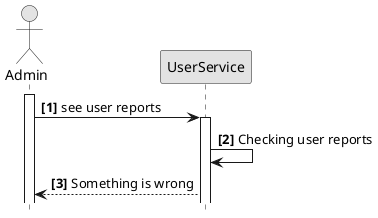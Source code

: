 @startuml
hide footbox
autonumber "<b>[0]"
skinparam monochrome true

actor Admin
participant UserService

activate Admin
Admin -> UserService: see user reports

activate UserService
UserService -> UserService: Checking user reports
UserService --> Admin: Something is wrong


@enduml
